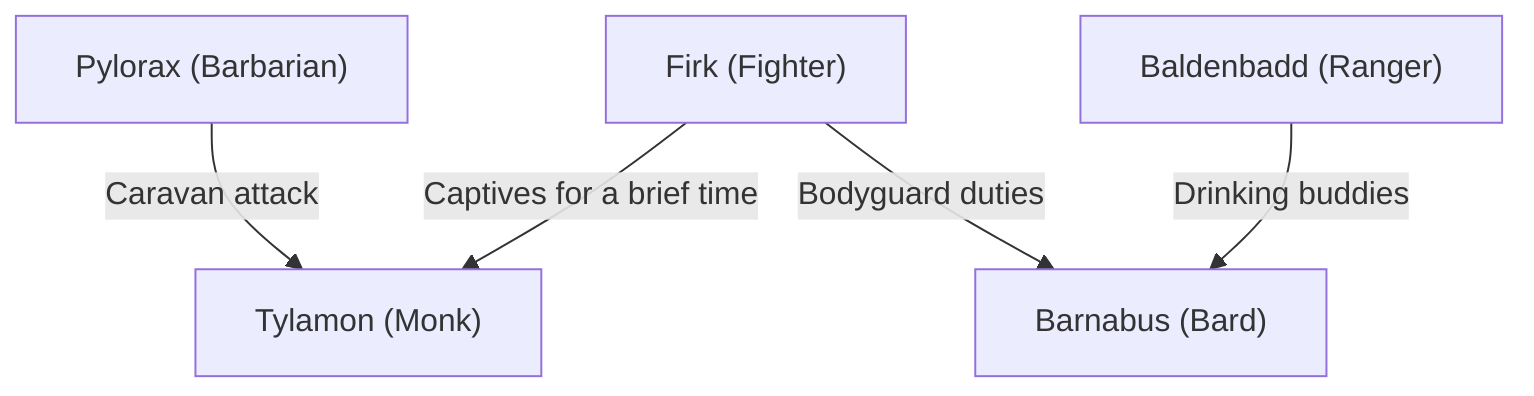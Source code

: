 flowchart TD
    Pylorax["Pylorax (Barbarian)"]
    Tylamon["Tylamon (Monk)"]
    Firk["Firk (Fighter)"]
    Barnabus["Barnabus (Bard)"]
    Baldenbadd["Baldenbadd (Ranger)"]

    Pylorax -- "Caravan attack" --> Tylamon
    Firk -- "Captives for a brief time" --> Tylamon
    Firk -- "Bodyguard duties" --> Barnabus
    Baldenbadd -- "Drinking buddies" --> Barnabus